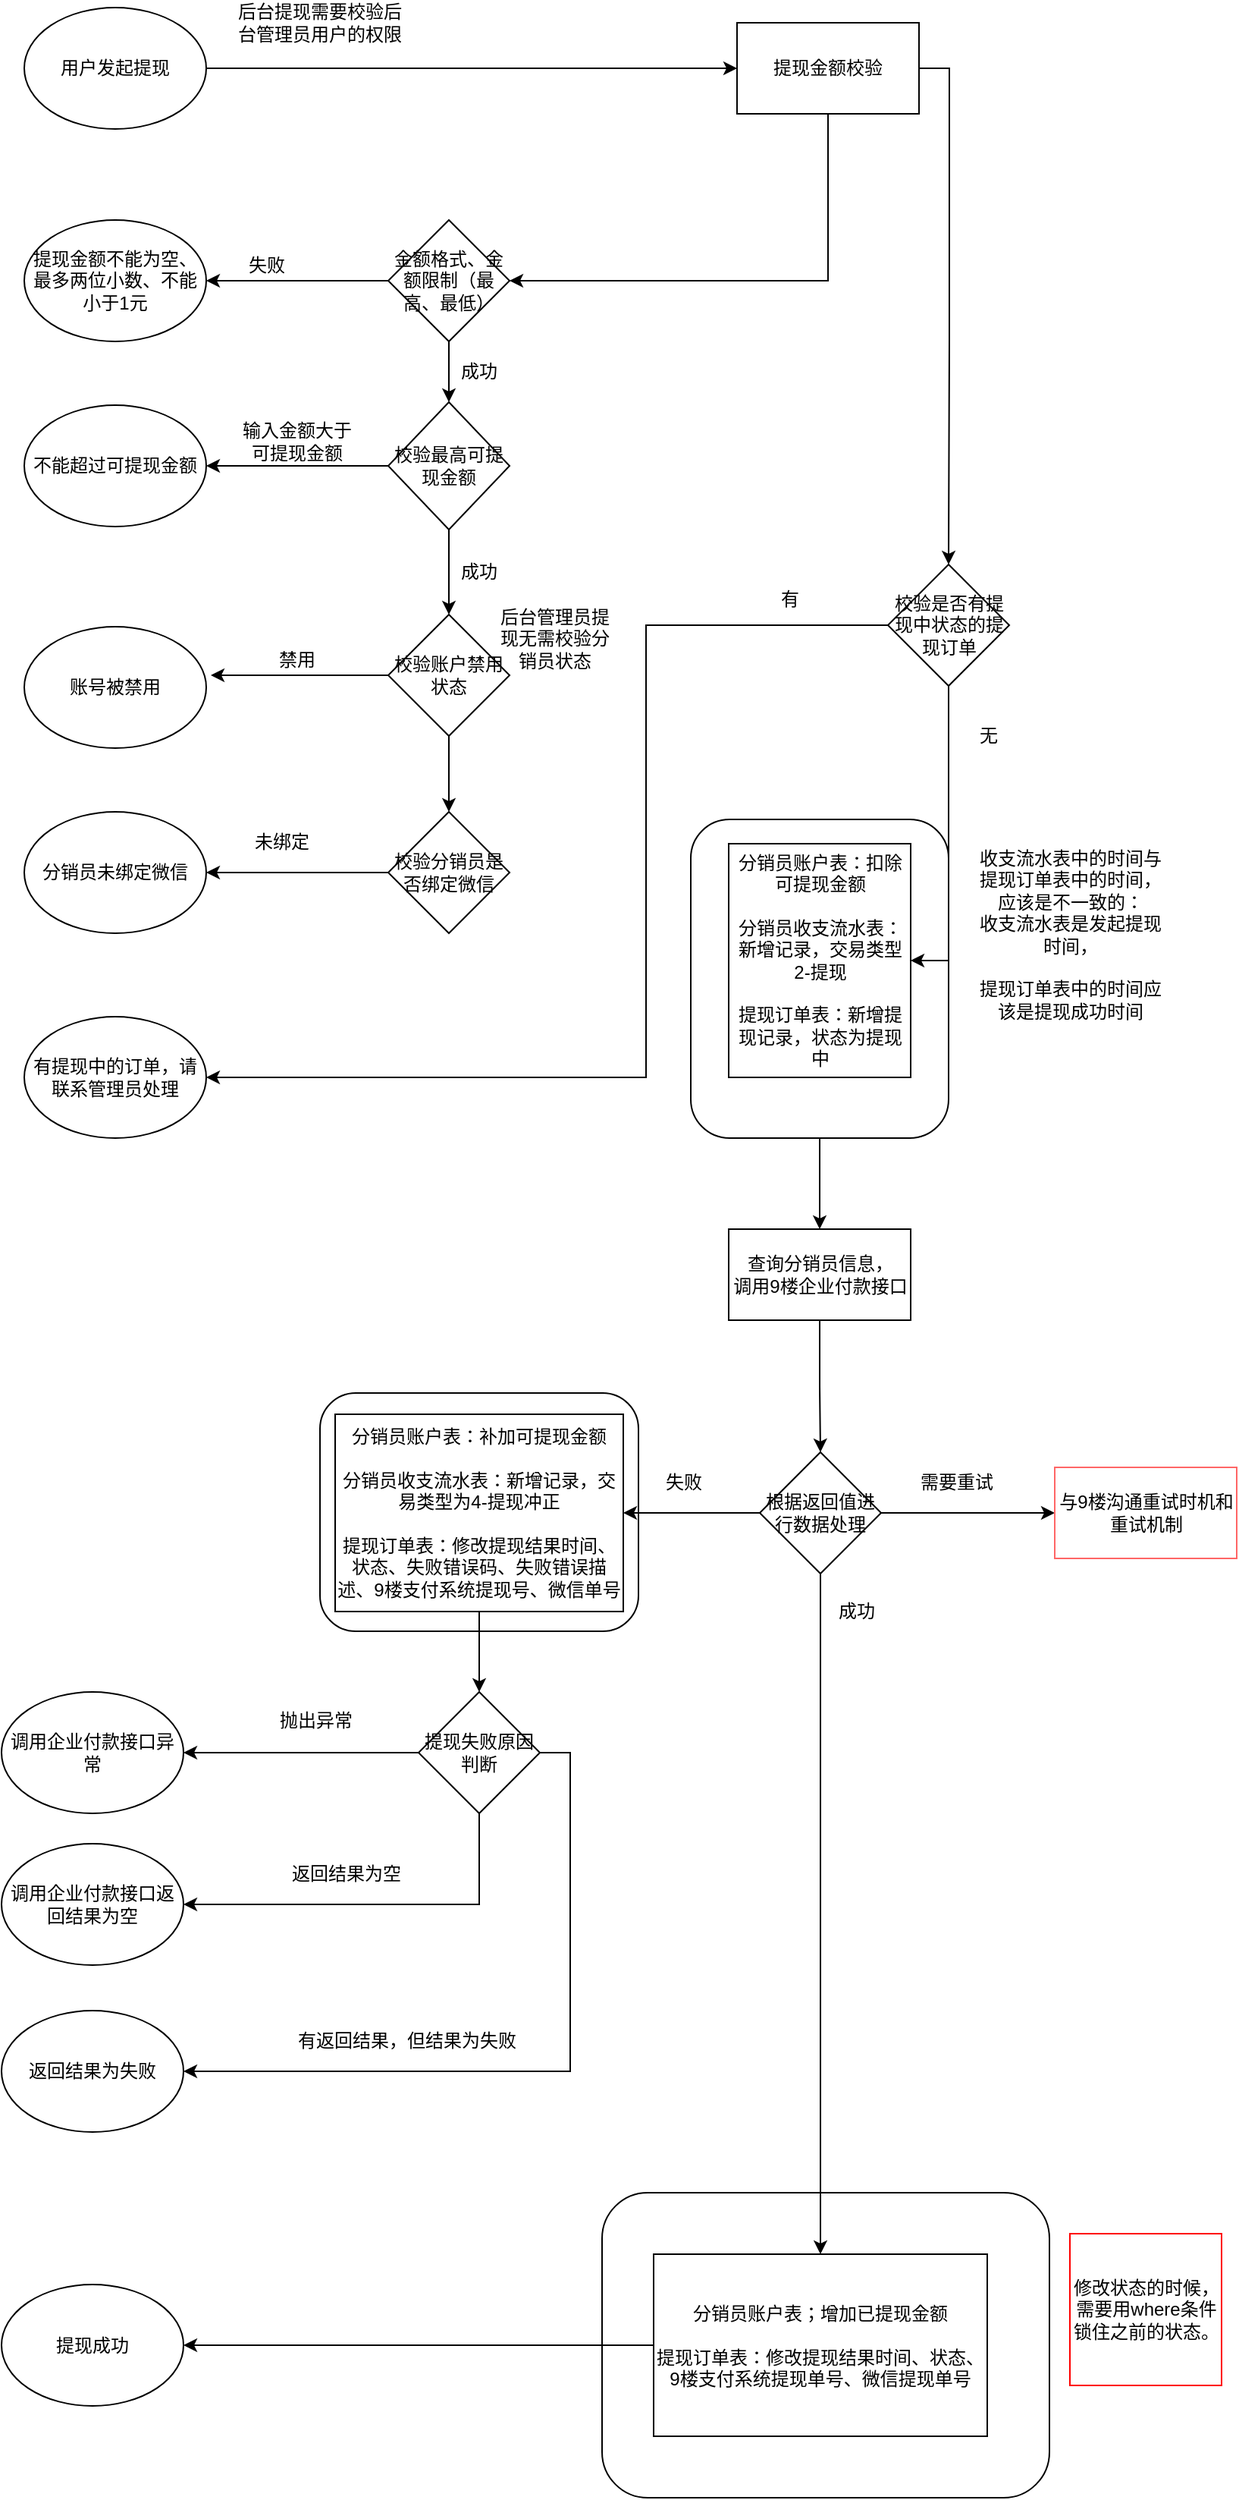 <mxfile version="12.2.2" type="github" pages="1">
  <diagram id="ep64UdQq2w47eoxnLUAS" name="第 1 页">
    <mxGraphModel dx="1648" dy="792" grid="1" gridSize="10" guides="1" tooltips="1" connect="1" arrows="1" fold="1" page="1" pageScale="1" pageWidth="827" pageHeight="1169" math="0" shadow="0">
      <root>
        <mxCell id="0"/>
        <mxCell id="1" parent="0"/>
        <mxCell id="kgFXJ43kFkHnUJsPflUz-4" value="" style="rounded=1;whiteSpace=wrap;html=1;" parent="1" vertex="1">
          <mxGeometry x="421" y="1490" width="295" height="201" as="geometry"/>
        </mxCell>
        <mxCell id="kgFXJ43kFkHnUJsPflUz-3" value="" style="rounded=1;whiteSpace=wrap;html=1;" parent="1" vertex="1">
          <mxGeometry x="235" y="963" width="210" height="157" as="geometry"/>
        </mxCell>
        <mxCell id="U5Xe9v4DzJ4esqf87ya7-27" style="edgeStyle=orthogonalEdgeStyle;rounded=0;orthogonalLoop=1;jettySize=auto;html=1;entryX=0.5;entryY=0;entryDx=0;entryDy=0;" parent="1" source="U5Xe9v4DzJ4esqf87ya7-25" target="U5Xe9v4DzJ4esqf87ya7-26" edge="1">
          <mxGeometry relative="1" as="geometry">
            <mxPoint x="564.5" y="865" as="targetPoint"/>
          </mxGeometry>
        </mxCell>
        <mxCell id="U5Xe9v4DzJ4esqf87ya7-25" value="" style="rounded=1;whiteSpace=wrap;html=1;" parent="1" vertex="1">
          <mxGeometry x="479.5" y="585" width="170" height="210" as="geometry"/>
        </mxCell>
        <mxCell id="IuhCuXHCw700vj-FfKhi-3" style="edgeStyle=orthogonalEdgeStyle;rounded=0;orthogonalLoop=1;jettySize=auto;html=1;entryX=0;entryY=0.5;entryDx=0;entryDy=0;" parent="1" source="IuhCuXHCw700vj-FfKhi-1" target="IuhCuXHCw700vj-FfKhi-2" edge="1">
          <mxGeometry relative="1" as="geometry"/>
        </mxCell>
        <mxCell id="IuhCuXHCw700vj-FfKhi-1" value="用户发起提现" style="ellipse;whiteSpace=wrap;html=1;" parent="1" vertex="1">
          <mxGeometry x="40" y="50" width="120" height="80" as="geometry"/>
        </mxCell>
        <mxCell id="IuhCuXHCw700vj-FfKhi-5" value="" style="edgeStyle=orthogonalEdgeStyle;rounded=0;orthogonalLoop=1;jettySize=auto;html=1;exitX=1;exitY=0.5;exitDx=0;exitDy=0;entryX=0.5;entryY=0;entryDx=0;entryDy=0;" parent="1" source="IuhCuXHCw700vj-FfKhi-2" target="NM_gNG-pQQA4w5gnR_v4-1" edge="1">
          <mxGeometry relative="1" as="geometry">
            <mxPoint x="650" y="290" as="targetPoint"/>
          </mxGeometry>
        </mxCell>
        <mxCell id="U5Xe9v4DzJ4esqf87ya7-3" style="edgeStyle=orthogonalEdgeStyle;rounded=0;orthogonalLoop=1;jettySize=auto;html=1;entryX=1;entryY=0.5;entryDx=0;entryDy=0;exitX=0.5;exitY=1;exitDx=0;exitDy=0;" parent="1" source="IuhCuXHCw700vj-FfKhi-2" target="U5Xe9v4DzJ4esqf87ya7-2" edge="1">
          <mxGeometry relative="1" as="geometry"/>
        </mxCell>
        <mxCell id="IuhCuXHCw700vj-FfKhi-2" value="提现金额校验" style="rounded=0;whiteSpace=wrap;html=1;" parent="1" vertex="1">
          <mxGeometry x="510" y="60" width="120" height="60" as="geometry"/>
        </mxCell>
        <mxCell id="IuhCuXHCw700vj-FfKhi-4" value="分销员账户表：扣除可提现金额&lt;br&gt;&lt;br&gt;分销员收支流水表：新增记录，交易类型 2-提现&lt;br&gt;&lt;br&gt;提现订单表：新增提现记录，状态为提现中" style="rounded=0;whiteSpace=wrap;html=1;" parent="1" vertex="1">
          <mxGeometry x="504.5" y="601" width="120" height="154" as="geometry"/>
        </mxCell>
        <mxCell id="U5Xe9v4DzJ4esqf87ya7-7" style="edgeStyle=orthogonalEdgeStyle;rounded=0;orthogonalLoop=1;jettySize=auto;html=1;entryX=1;entryY=0.5;entryDx=0;entryDy=0;" parent="1" source="U5Xe9v4DzJ4esqf87ya7-2" target="U5Xe9v4DzJ4esqf87ya7-6" edge="1">
          <mxGeometry relative="1" as="geometry"/>
        </mxCell>
        <mxCell id="U5Xe9v4DzJ4esqf87ya7-16" style="edgeStyle=orthogonalEdgeStyle;rounded=0;orthogonalLoop=1;jettySize=auto;html=1;entryX=0.5;entryY=0;entryDx=0;entryDy=0;" parent="1" source="U5Xe9v4DzJ4esqf87ya7-2" target="U5Xe9v4DzJ4esqf87ya7-15" edge="1">
          <mxGeometry relative="1" as="geometry"/>
        </mxCell>
        <mxCell id="U5Xe9v4DzJ4esqf87ya7-2" value="金额格式、金额限制（最高、最低）" style="rhombus;whiteSpace=wrap;html=1;" parent="1" vertex="1">
          <mxGeometry x="280" y="190" width="80" height="80" as="geometry"/>
        </mxCell>
        <mxCell id="U5Xe9v4DzJ4esqf87ya7-11" style="edgeStyle=orthogonalEdgeStyle;rounded=0;orthogonalLoop=1;jettySize=auto;html=1;entryX=1.025;entryY=0.4;entryDx=0;entryDy=0;entryPerimeter=0;" parent="1" source="U5Xe9v4DzJ4esqf87ya7-8" target="U5Xe9v4DzJ4esqf87ya7-10" edge="1">
          <mxGeometry relative="1" as="geometry"/>
        </mxCell>
        <mxCell id="kgFXJ43kFkHnUJsPflUz-7" style="edgeStyle=orthogonalEdgeStyle;rounded=0;orthogonalLoop=1;jettySize=auto;html=1;entryX=0.5;entryY=0;entryDx=0;entryDy=0;" parent="1" source="U5Xe9v4DzJ4esqf87ya7-8" target="kgFXJ43kFkHnUJsPflUz-6" edge="1">
          <mxGeometry relative="1" as="geometry"/>
        </mxCell>
        <mxCell id="U5Xe9v4DzJ4esqf87ya7-8" value="校验账户禁用状态" style="rhombus;whiteSpace=wrap;html=1;" parent="1" vertex="1">
          <mxGeometry x="280" y="450" width="80" height="80" as="geometry"/>
        </mxCell>
        <mxCell id="U5Xe9v4DzJ4esqf87ya7-6" value="提现金额不能为空、最多两位小数、不能小于1元" style="ellipse;whiteSpace=wrap;html=1;" parent="1" vertex="1">
          <mxGeometry x="40" y="190" width="120" height="80" as="geometry"/>
        </mxCell>
        <mxCell id="U5Xe9v4DzJ4esqf87ya7-10" value="账号被禁用" style="ellipse;whiteSpace=wrap;html=1;" parent="1" vertex="1">
          <mxGeometry x="40" y="458" width="120" height="80" as="geometry"/>
        </mxCell>
        <mxCell id="U5Xe9v4DzJ4esqf87ya7-12" value="失败" style="text;html=1;strokeColor=none;fillColor=none;align=center;verticalAlign=middle;whiteSpace=wrap;rounded=0;" parent="1" vertex="1">
          <mxGeometry x="180" y="210" width="40" height="20" as="geometry"/>
        </mxCell>
        <mxCell id="U5Xe9v4DzJ4esqf87ya7-13" value="成功" style="text;html=1;strokeColor=none;fillColor=none;align=center;verticalAlign=middle;whiteSpace=wrap;rounded=0;" parent="1" vertex="1">
          <mxGeometry x="320" y="280" width="40" height="20" as="geometry"/>
        </mxCell>
        <mxCell id="U5Xe9v4DzJ4esqf87ya7-14" value="禁用" style="text;html=1;strokeColor=none;fillColor=none;align=center;verticalAlign=middle;whiteSpace=wrap;rounded=0;" parent="1" vertex="1">
          <mxGeometry x="200" y="470" width="40" height="20" as="geometry"/>
        </mxCell>
        <mxCell id="U5Xe9v4DzJ4esqf87ya7-19" style="edgeStyle=orthogonalEdgeStyle;rounded=0;orthogonalLoop=1;jettySize=auto;html=1;" parent="1" source="U5Xe9v4DzJ4esqf87ya7-15" target="U5Xe9v4DzJ4esqf87ya7-17" edge="1">
          <mxGeometry relative="1" as="geometry"/>
        </mxCell>
        <mxCell id="U5Xe9v4DzJ4esqf87ya7-20" style="edgeStyle=orthogonalEdgeStyle;rounded=0;orthogonalLoop=1;jettySize=auto;html=1;entryX=0.5;entryY=0;entryDx=0;entryDy=0;" parent="1" source="U5Xe9v4DzJ4esqf87ya7-15" target="U5Xe9v4DzJ4esqf87ya7-8" edge="1">
          <mxGeometry relative="1" as="geometry"/>
        </mxCell>
        <mxCell id="U5Xe9v4DzJ4esqf87ya7-15" value="校验最高可提现金额" style="rhombus;whiteSpace=wrap;html=1;" parent="1" vertex="1">
          <mxGeometry x="280" y="310" width="80" height="84" as="geometry"/>
        </mxCell>
        <mxCell id="U5Xe9v4DzJ4esqf87ya7-17" value="&lt;span style=&quot;white-space: normal&quot;&gt;不能超过可提现金额&lt;/span&gt;" style="ellipse;whiteSpace=wrap;html=1;" parent="1" vertex="1">
          <mxGeometry x="40" y="312" width="120" height="80" as="geometry"/>
        </mxCell>
        <mxCell id="U5Xe9v4DzJ4esqf87ya7-21" value="输入金额大于可提现金额" style="text;html=1;strokeColor=none;fillColor=none;align=center;verticalAlign=middle;whiteSpace=wrap;rounded=0;" parent="1" vertex="1">
          <mxGeometry x="180" y="326" width="80" height="20" as="geometry"/>
        </mxCell>
        <mxCell id="U5Xe9v4DzJ4esqf87ya7-22" value="成功" style="text;html=1;strokeColor=none;fillColor=none;align=center;verticalAlign=middle;whiteSpace=wrap;rounded=0;" parent="1" vertex="1">
          <mxGeometry x="320" y="412" width="40" height="20" as="geometry"/>
        </mxCell>
        <mxCell id="U5Xe9v4DzJ4esqf87ya7-29" value="" style="edgeStyle=orthogonalEdgeStyle;rounded=0;orthogonalLoop=1;jettySize=auto;html=1;exitX=0.5;exitY=1;exitDx=0;exitDy=0;" parent="1" source="U5Xe9v4DzJ4esqf87ya7-26" target="U5Xe9v4DzJ4esqf87ya7-30" edge="1">
          <mxGeometry relative="1" as="geometry">
            <mxPoint x="565" y="997" as="targetPoint"/>
            <mxPoint x="580.5" y="950" as="sourcePoint"/>
          </mxGeometry>
        </mxCell>
        <mxCell id="U5Xe9v4DzJ4esqf87ya7-26" value="查询分销员信息，&lt;br&gt;调用9楼企业付款接口" style="rounded=0;whiteSpace=wrap;html=1;" parent="1" vertex="1">
          <mxGeometry x="504.5" y="855" width="120" height="60" as="geometry"/>
        </mxCell>
        <mxCell id="U5Xe9v4DzJ4esqf87ya7-32" style="edgeStyle=orthogonalEdgeStyle;rounded=0;orthogonalLoop=1;jettySize=auto;html=1;" parent="1" source="U5Xe9v4DzJ4esqf87ya7-30" target="U5Xe9v4DzJ4esqf87ya7-31" edge="1">
          <mxGeometry relative="1" as="geometry"/>
        </mxCell>
        <mxCell id="U5Xe9v4DzJ4esqf87ya7-37" style="edgeStyle=orthogonalEdgeStyle;rounded=0;orthogonalLoop=1;jettySize=auto;html=1;exitX=0.5;exitY=1;exitDx=0;exitDy=0;" parent="1" source="U5Xe9v4DzJ4esqf87ya7-30" target="U5Xe9v4DzJ4esqf87ya7-36" edge="1">
          <mxGeometry relative="1" as="geometry"/>
        </mxCell>
        <mxCell id="WC7YPHxiLRdrNaFRI8WR-3" style="edgeStyle=orthogonalEdgeStyle;rounded=0;orthogonalLoop=1;jettySize=auto;html=1;entryX=0;entryY=0.5;entryDx=0;entryDy=0;" edge="1" parent="1" source="U5Xe9v4DzJ4esqf87ya7-30" target="U5Xe9v4DzJ4esqf87ya7-38">
          <mxGeometry relative="1" as="geometry"/>
        </mxCell>
        <mxCell id="U5Xe9v4DzJ4esqf87ya7-30" value="根据返回值进行数据处理" style="rhombus;whiteSpace=wrap;html=1;" parent="1" vertex="1">
          <mxGeometry x="525" y="1002" width="80" height="80" as="geometry"/>
        </mxCell>
        <mxCell id="WC7YPHxiLRdrNaFRI8WR-7" style="edgeStyle=orthogonalEdgeStyle;rounded=0;orthogonalLoop=1;jettySize=auto;html=1;entryX=0.5;entryY=0;entryDx=0;entryDy=0;" edge="1" parent="1" source="U5Xe9v4DzJ4esqf87ya7-31" target="WC7YPHxiLRdrNaFRI8WR-6">
          <mxGeometry relative="1" as="geometry"/>
        </mxCell>
        <mxCell id="U5Xe9v4DzJ4esqf87ya7-31" value="分销员账户表：补加可提现金额&lt;br&gt;&lt;br&gt;分销员收支流水表：新增记录，交易类型为4-提现冲正&lt;br&gt;&lt;br&gt;提现订单表：修改提现结果时间、状态、失败错误码、失败错误描述、9楼支付系统提现号、微信单号" style="rounded=0;whiteSpace=wrap;html=1;" parent="1" vertex="1">
          <mxGeometry x="245" y="977" width="190" height="130" as="geometry"/>
        </mxCell>
        <mxCell id="U5Xe9v4DzJ4esqf87ya7-33" value="失败" style="text;html=1;strokeColor=none;fillColor=none;align=center;verticalAlign=middle;whiteSpace=wrap;rounded=0;" parent="1" vertex="1">
          <mxGeometry x="455" y="1012" width="40" height="20" as="geometry"/>
        </mxCell>
        <mxCell id="U5Xe9v4DzJ4esqf87ya7-43" style="edgeStyle=orthogonalEdgeStyle;rounded=0;orthogonalLoop=1;jettySize=auto;html=1;entryX=1;entryY=0.5;entryDx=0;entryDy=0;" parent="1" source="U5Xe9v4DzJ4esqf87ya7-36" target="U5Xe9v4DzJ4esqf87ya7-42" edge="1">
          <mxGeometry relative="1" as="geometry"/>
        </mxCell>
        <mxCell id="U5Xe9v4DzJ4esqf87ya7-36" value="分销员账户表；增加已提现金额&lt;br&gt;&lt;br&gt;提现订单表：修改提现结果时间、状态、9楼支付系统提现单号、微信提现单号" style="rounded=0;whiteSpace=wrap;html=1;" parent="1" vertex="1">
          <mxGeometry x="455" y="1530.5" width="220" height="120" as="geometry"/>
        </mxCell>
        <mxCell id="U5Xe9v4DzJ4esqf87ya7-38" value="与9楼沟通重试时机和重试机制" style="rounded=0;whiteSpace=wrap;html=1;strokeColor=#FF6666;" parent="1" vertex="1">
          <mxGeometry x="719.5" y="1012" width="120" height="60" as="geometry"/>
        </mxCell>
        <mxCell id="U5Xe9v4DzJ4esqf87ya7-40" value="需要重试" style="text;html=1;strokeColor=none;fillColor=none;align=center;verticalAlign=middle;whiteSpace=wrap;rounded=0;" parent="1" vertex="1">
          <mxGeometry x="630" y="1012" width="50" height="20" as="geometry"/>
        </mxCell>
        <mxCell id="U5Xe9v4DzJ4esqf87ya7-41" value="成功" style="text;html=1;strokeColor=none;fillColor=none;align=center;verticalAlign=middle;whiteSpace=wrap;rounded=0;" parent="1" vertex="1">
          <mxGeometry x="568.5" y="1097" width="40" height="20" as="geometry"/>
        </mxCell>
        <mxCell id="U5Xe9v4DzJ4esqf87ya7-42" value="提现成功" style="ellipse;whiteSpace=wrap;html=1;strokeColor=#000000;" parent="1" vertex="1">
          <mxGeometry x="25" y="1550.5" width="120" height="80" as="geometry"/>
        </mxCell>
        <mxCell id="U5Xe9v4DzJ4esqf87ya7-46" value="收支流水表中的时间与提现订单表中的时间，应该是不一致的：&lt;br&gt;收支流水表是发起提现时间，&lt;br&gt;&lt;br&gt;提现订单表中的时间应该是提现成功时间" style="text;html=1;strokeColor=none;fillColor=none;align=center;verticalAlign=middle;whiteSpace=wrap;rounded=0;" parent="1" vertex="1">
          <mxGeometry x="664.5" y="589" width="130" height="144" as="geometry"/>
        </mxCell>
        <mxCell id="kgFXJ43kFkHnUJsPflUz-1" value="后台提现需要校验后台管理员用户的权限" style="text;html=1;strokeColor=none;fillColor=none;align=center;verticalAlign=middle;whiteSpace=wrap;rounded=0;" parent="1" vertex="1">
          <mxGeometry x="180" y="50" width="110" height="20" as="geometry"/>
        </mxCell>
        <mxCell id="kgFXJ43kFkHnUJsPflUz-2" value="后台管理员提现无需校验分销员状态" style="text;html=1;strokeColor=none;fillColor=none;align=center;verticalAlign=middle;whiteSpace=wrap;rounded=0;" parent="1" vertex="1">
          <mxGeometry x="350" y="450" width="80" height="32" as="geometry"/>
        </mxCell>
        <mxCell id="kgFXJ43kFkHnUJsPflUz-9" style="edgeStyle=orthogonalEdgeStyle;rounded=0;orthogonalLoop=1;jettySize=auto;html=1;" parent="1" source="kgFXJ43kFkHnUJsPflUz-6" target="kgFXJ43kFkHnUJsPflUz-8" edge="1">
          <mxGeometry relative="1" as="geometry"/>
        </mxCell>
        <mxCell id="kgFXJ43kFkHnUJsPflUz-6" value="校验分销员是否绑定微信" style="rhombus;whiteSpace=wrap;html=1;" parent="1" vertex="1">
          <mxGeometry x="280" y="580" width="80" height="80" as="geometry"/>
        </mxCell>
        <mxCell id="kgFXJ43kFkHnUJsPflUz-8" value="分销员未绑定微信" style="ellipse;whiteSpace=wrap;html=1;" parent="1" vertex="1">
          <mxGeometry x="40" y="580" width="120" height="80" as="geometry"/>
        </mxCell>
        <mxCell id="kgFXJ43kFkHnUJsPflUz-10" value="未绑定" style="text;html=1;strokeColor=none;fillColor=none;align=center;verticalAlign=middle;whiteSpace=wrap;rounded=0;" parent="1" vertex="1">
          <mxGeometry x="190" y="590" width="40" height="20" as="geometry"/>
        </mxCell>
        <mxCell id="kgFXJ43kFkHnUJsPflUz-11" value="修改状态的时候，需要用where条件锁住之前的状态。" style="text;html=1;strokeColor=#FF0000;fillColor=none;align=center;verticalAlign=middle;whiteSpace=wrap;rounded=0;" parent="1" vertex="1">
          <mxGeometry x="729.5" y="1517" width="100" height="100" as="geometry"/>
        </mxCell>
        <mxCell id="NM_gNG-pQQA4w5gnR_v4-2" style="edgeStyle=orthogonalEdgeStyle;rounded=0;orthogonalLoop=1;jettySize=auto;html=1;exitX=0.5;exitY=1;exitDx=0;exitDy=0;entryX=1;entryY=0.5;entryDx=0;entryDy=0;" parent="1" source="NM_gNG-pQQA4w5gnR_v4-1" target="IuhCuXHCw700vj-FfKhi-4" edge="1">
          <mxGeometry relative="1" as="geometry"/>
        </mxCell>
        <mxCell id="NM_gNG-pQQA4w5gnR_v4-5" style="edgeStyle=orthogonalEdgeStyle;rounded=0;orthogonalLoop=1;jettySize=auto;html=1;entryX=1;entryY=0.5;entryDx=0;entryDy=0;" parent="1" source="NM_gNG-pQQA4w5gnR_v4-1" target="NM_gNG-pQQA4w5gnR_v4-4" edge="1">
          <mxGeometry relative="1" as="geometry">
            <Array as="points">
              <mxPoint x="450" y="457"/>
              <mxPoint x="450" y="755"/>
            </Array>
          </mxGeometry>
        </mxCell>
        <mxCell id="NM_gNG-pQQA4w5gnR_v4-1" value="校验是否有提现中状态的提现订单" style="rhombus;whiteSpace=wrap;html=1;" parent="1" vertex="1">
          <mxGeometry x="609.5" y="417" width="80" height="80" as="geometry"/>
        </mxCell>
        <mxCell id="NM_gNG-pQQA4w5gnR_v4-3" value="无" style="text;html=1;strokeColor=none;fillColor=none;align=center;verticalAlign=middle;whiteSpace=wrap;rounded=0;" parent="1" vertex="1">
          <mxGeometry x="656" y="520" width="40" height="20" as="geometry"/>
        </mxCell>
        <mxCell id="NM_gNG-pQQA4w5gnR_v4-4" value="有提现中的订单，请联系管理员处理" style="ellipse;whiteSpace=wrap;html=1;" parent="1" vertex="1">
          <mxGeometry x="40" y="715" width="120" height="80" as="geometry"/>
        </mxCell>
        <mxCell id="NM_gNG-pQQA4w5gnR_v4-6" value="有" style="text;html=1;strokeColor=none;fillColor=none;align=center;verticalAlign=middle;whiteSpace=wrap;rounded=0;" parent="1" vertex="1">
          <mxGeometry x="525" y="430" width="40" height="20" as="geometry"/>
        </mxCell>
        <mxCell id="WC7YPHxiLRdrNaFRI8WR-8" style="edgeStyle=orthogonalEdgeStyle;rounded=0;orthogonalLoop=1;jettySize=auto;html=1;entryX=1;entryY=0.5;entryDx=0;entryDy=0;" edge="1" parent="1" source="WC7YPHxiLRdrNaFRI8WR-6" target="WC7YPHxiLRdrNaFRI8WR-9">
          <mxGeometry relative="1" as="geometry">
            <mxPoint x="200" y="1200" as="targetPoint"/>
          </mxGeometry>
        </mxCell>
        <mxCell id="WC7YPHxiLRdrNaFRI8WR-11" style="edgeStyle=orthogonalEdgeStyle;rounded=0;orthogonalLoop=1;jettySize=auto;html=1;entryX=1;entryY=0.5;entryDx=0;entryDy=0;exitX=0.5;exitY=1;exitDx=0;exitDy=0;" edge="1" parent="1" source="WC7YPHxiLRdrNaFRI8WR-6" target="WC7YPHxiLRdrNaFRI8WR-10">
          <mxGeometry relative="1" as="geometry">
            <mxPoint x="330" y="1240" as="sourcePoint"/>
            <Array as="points">
              <mxPoint x="340" y="1300"/>
            </Array>
          </mxGeometry>
        </mxCell>
        <mxCell id="WC7YPHxiLRdrNaFRI8WR-15" style="edgeStyle=orthogonalEdgeStyle;rounded=0;orthogonalLoop=1;jettySize=auto;html=1;entryX=1;entryY=0.5;entryDx=0;entryDy=0;exitX=1;exitY=0.5;exitDx=0;exitDy=0;" edge="1" parent="1" source="WC7YPHxiLRdrNaFRI8WR-6" target="WC7YPHxiLRdrNaFRI8WR-14">
          <mxGeometry relative="1" as="geometry"/>
        </mxCell>
        <mxCell id="WC7YPHxiLRdrNaFRI8WR-6" value="提现失败原因判断" style="rhombus;whiteSpace=wrap;html=1;" vertex="1" parent="1">
          <mxGeometry x="300" y="1160" width="80" height="80" as="geometry"/>
        </mxCell>
        <mxCell id="WC7YPHxiLRdrNaFRI8WR-9" value="调用企业付款接口异常" style="ellipse;whiteSpace=wrap;html=1;" vertex="1" parent="1">
          <mxGeometry x="25" y="1160" width="120" height="80" as="geometry"/>
        </mxCell>
        <mxCell id="WC7YPHxiLRdrNaFRI8WR-10" value="调用企业付款接口返回结果为空" style="ellipse;whiteSpace=wrap;html=1;" vertex="1" parent="1">
          <mxGeometry x="25" y="1260" width="120" height="80" as="geometry"/>
        </mxCell>
        <mxCell id="WC7YPHxiLRdrNaFRI8WR-12" value="抛出异常" style="text;html=1;strokeColor=none;fillColor=none;align=center;verticalAlign=middle;whiteSpace=wrap;rounded=0;" vertex="1" parent="1">
          <mxGeometry x="205" y="1169" width="55" height="20" as="geometry"/>
        </mxCell>
        <mxCell id="WC7YPHxiLRdrNaFRI8WR-13" value="返回结果为空" style="text;html=1;strokeColor=none;fillColor=none;align=center;verticalAlign=middle;whiteSpace=wrap;rounded=0;" vertex="1" parent="1">
          <mxGeometry x="215" y="1270" width="75" height="20" as="geometry"/>
        </mxCell>
        <mxCell id="WC7YPHxiLRdrNaFRI8WR-14" value="返回结果为失败" style="ellipse;whiteSpace=wrap;html=1;" vertex="1" parent="1">
          <mxGeometry x="25" y="1370" width="120" height="80" as="geometry"/>
        </mxCell>
        <mxCell id="WC7YPHxiLRdrNaFRI8WR-16" value="有返回结果，但结果为失败" style="text;html=1;strokeColor=none;fillColor=none;align=center;verticalAlign=middle;whiteSpace=wrap;rounded=0;" vertex="1" parent="1">
          <mxGeometry x="215" y="1380" width="155" height="20" as="geometry"/>
        </mxCell>
      </root>
    </mxGraphModel>
  </diagram>
</mxfile>
